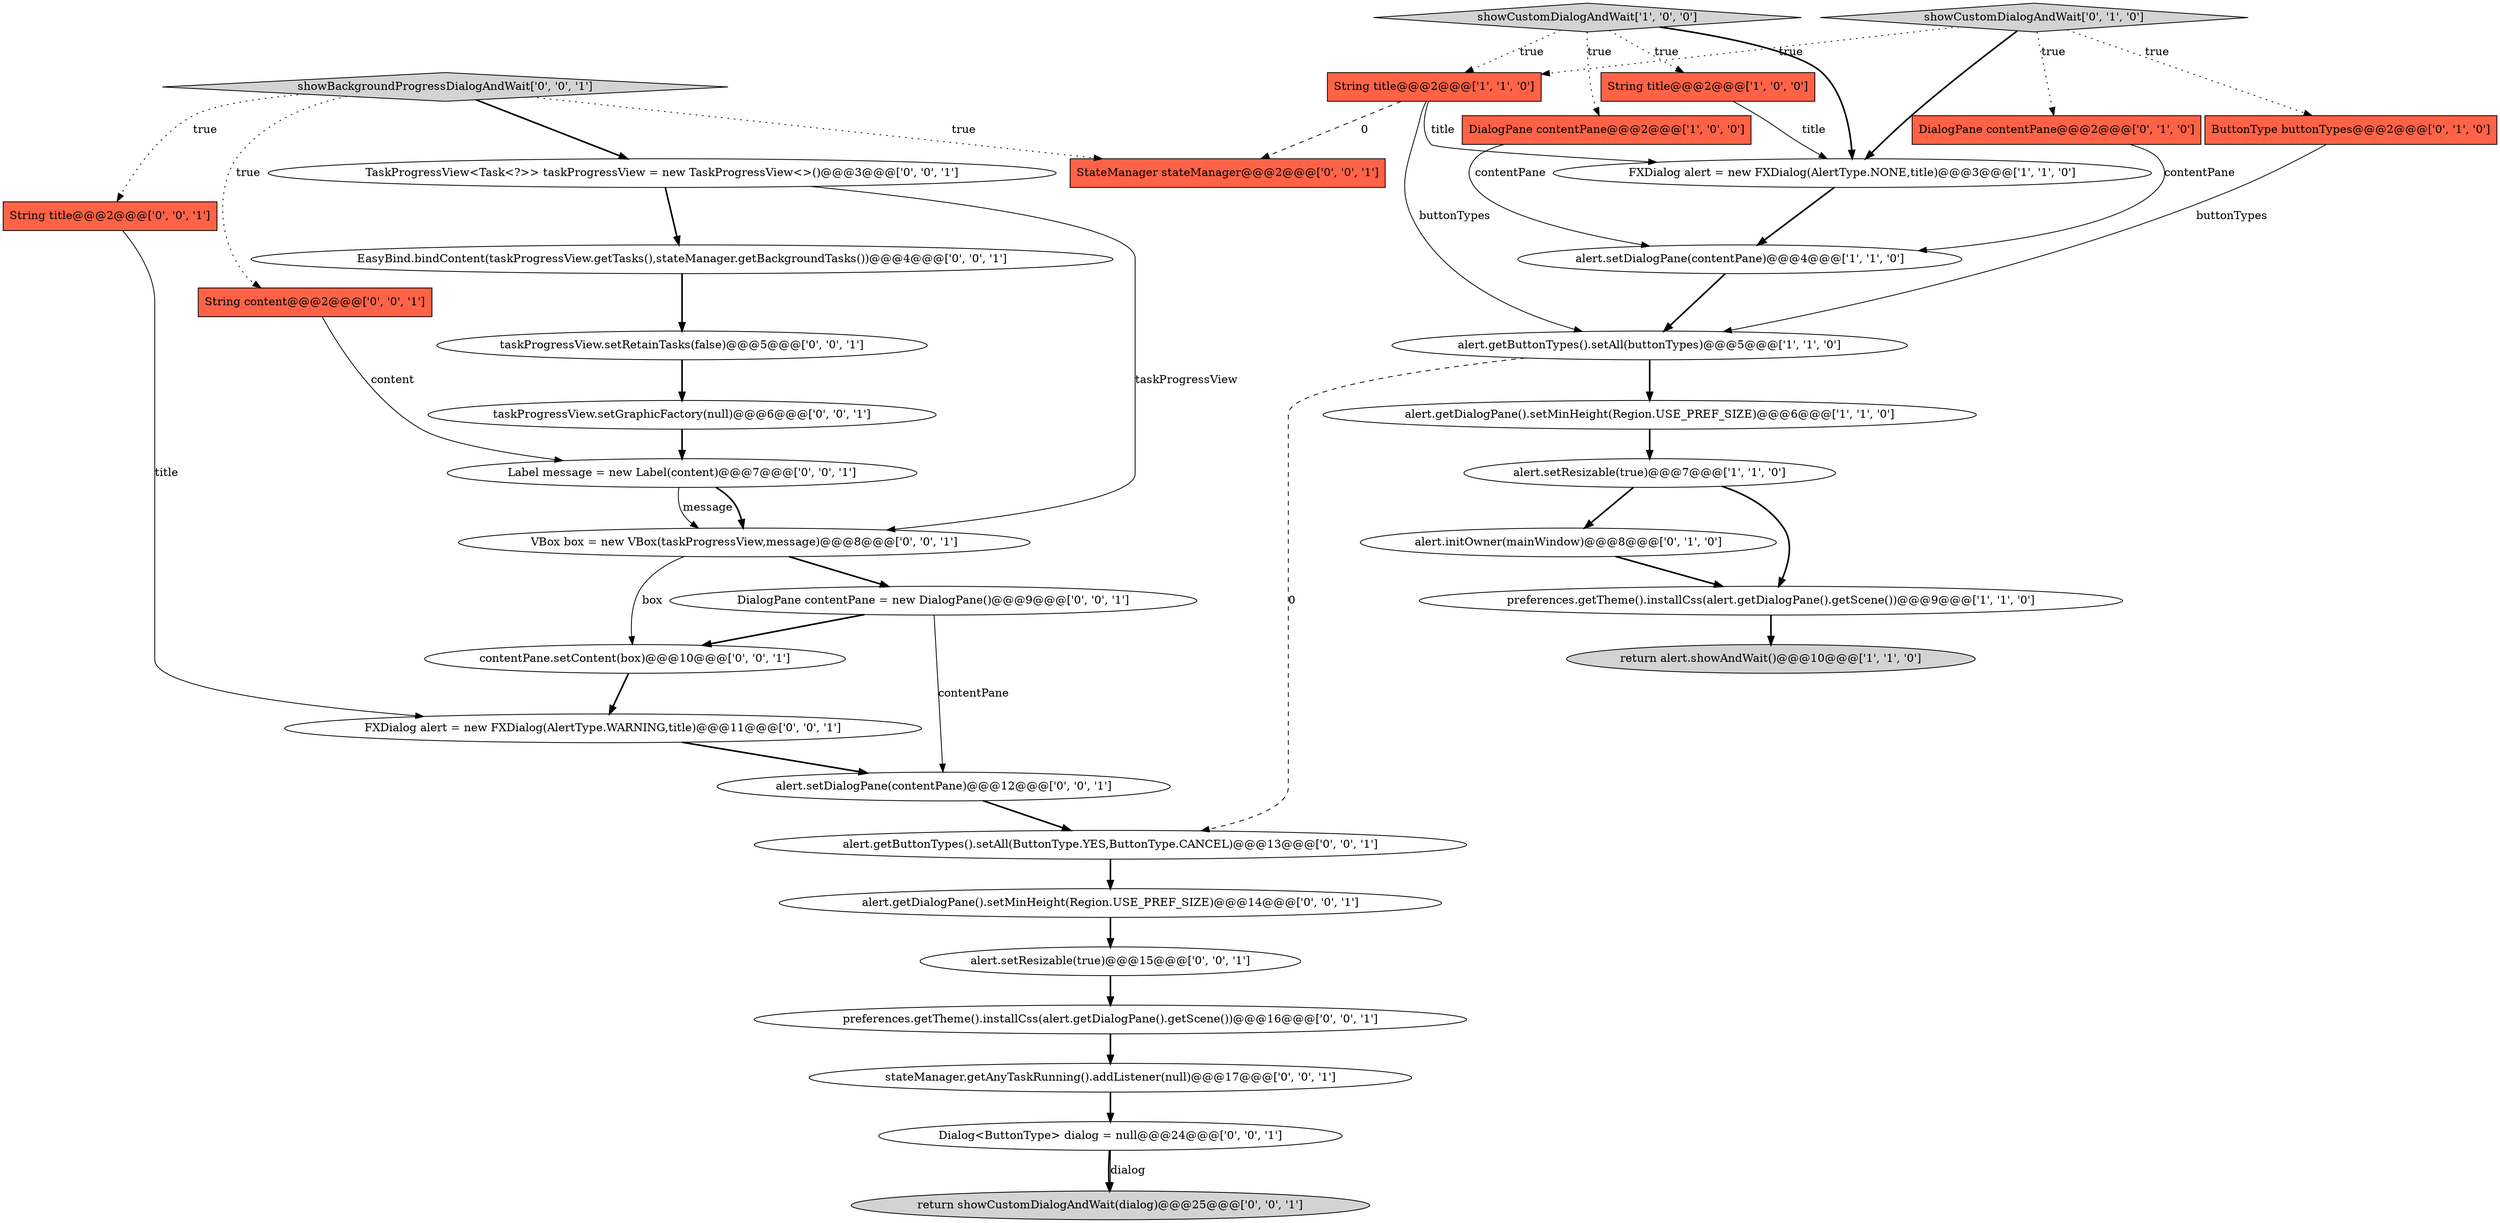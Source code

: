 digraph {
30 [style = filled, label = "return showCustomDialogAndWait(dialog)@@@25@@@['0', '0', '1']", fillcolor = lightgray, shape = ellipse image = "AAA0AAABBB3BBB"];
2 [style = filled, label = "alert.setDialogPane(contentPane)@@@4@@@['1', '1', '0']", fillcolor = white, shape = ellipse image = "AAA0AAABBB1BBB"];
32 [style = filled, label = "alert.setDialogPane(contentPane)@@@12@@@['0', '0', '1']", fillcolor = white, shape = ellipse image = "AAA0AAABBB3BBB"];
19 [style = filled, label = "stateManager.getAnyTaskRunning().addListener(null)@@@17@@@['0', '0', '1']", fillcolor = white, shape = ellipse image = "AAA0AAABBB3BBB"];
3 [style = filled, label = "alert.getDialogPane().setMinHeight(Region.USE_PREF_SIZE)@@@6@@@['1', '1', '0']", fillcolor = white, shape = ellipse image = "AAA0AAABBB1BBB"];
21 [style = filled, label = "alert.getButtonTypes().setAll(ButtonType.YES,ButtonType.CANCEL)@@@13@@@['0', '0', '1']", fillcolor = white, shape = ellipse image = "AAA0AAABBB3BBB"];
22 [style = filled, label = "StateManager stateManager@@@2@@@['0', '0', '1']", fillcolor = tomato, shape = box image = "AAA0AAABBB3BBB"];
9 [style = filled, label = "alert.setResizable(true)@@@7@@@['1', '1', '0']", fillcolor = white, shape = ellipse image = "AAA0AAABBB1BBB"];
13 [style = filled, label = "showCustomDialogAndWait['0', '1', '0']", fillcolor = lightgray, shape = diamond image = "AAA0AAABBB2BBB"];
14 [style = filled, label = "alert.initOwner(mainWindow)@@@8@@@['0', '1', '0']", fillcolor = white, shape = ellipse image = "AAA1AAABBB2BBB"];
24 [style = filled, label = "taskProgressView.setGraphicFactory(null)@@@6@@@['0', '0', '1']", fillcolor = white, shape = ellipse image = "AAA0AAABBB3BBB"];
18 [style = filled, label = "taskProgressView.setRetainTasks(false)@@@5@@@['0', '0', '1']", fillcolor = white, shape = ellipse image = "AAA0AAABBB3BBB"];
28 [style = filled, label = "EasyBind.bindContent(taskProgressView.getTasks(),stateManager.getBackgroundTasks())@@@4@@@['0', '0', '1']", fillcolor = white, shape = ellipse image = "AAA0AAABBB3BBB"];
16 [style = filled, label = "String content@@@2@@@['0', '0', '1']", fillcolor = tomato, shape = box image = "AAA0AAABBB3BBB"];
20 [style = filled, label = "showBackgroundProgressDialogAndWait['0', '0', '1']", fillcolor = lightgray, shape = diamond image = "AAA0AAABBB3BBB"];
33 [style = filled, label = "preferences.getTheme().installCss(alert.getDialogPane().getScene())@@@16@@@['0', '0', '1']", fillcolor = white, shape = ellipse image = "AAA0AAABBB3BBB"];
23 [style = filled, label = "DialogPane contentPane = new DialogPane()@@@9@@@['0', '0', '1']", fillcolor = white, shape = ellipse image = "AAA0AAABBB3BBB"];
31 [style = filled, label = "contentPane.setContent(box)@@@10@@@['0', '0', '1']", fillcolor = white, shape = ellipse image = "AAA0AAABBB3BBB"];
0 [style = filled, label = "preferences.getTheme().installCss(alert.getDialogPane().getScene())@@@9@@@['1', '1', '0']", fillcolor = white, shape = ellipse image = "AAA0AAABBB1BBB"];
26 [style = filled, label = "alert.getDialogPane().setMinHeight(Region.USE_PREF_SIZE)@@@14@@@['0', '0', '1']", fillcolor = white, shape = ellipse image = "AAA0AAABBB3BBB"];
7 [style = filled, label = "showCustomDialogAndWait['1', '0', '0']", fillcolor = lightgray, shape = diamond image = "AAA0AAABBB1BBB"];
12 [style = filled, label = "ButtonType buttonTypes@@@2@@@['0', '1', '0']", fillcolor = tomato, shape = box image = "AAA0AAABBB2BBB"];
11 [style = filled, label = "DialogPane contentPane@@@2@@@['0', '1', '0']", fillcolor = tomato, shape = box image = "AAA0AAABBB2BBB"];
6 [style = filled, label = "DialogPane contentPane@@@2@@@['1', '0', '0']", fillcolor = tomato, shape = box image = "AAA0AAABBB1BBB"];
27 [style = filled, label = "Dialog<ButtonType> dialog = null@@@24@@@['0', '0', '1']", fillcolor = white, shape = ellipse image = "AAA0AAABBB3BBB"];
25 [style = filled, label = "VBox box = new VBox(taskProgressView,message)@@@8@@@['0', '0', '1']", fillcolor = white, shape = ellipse image = "AAA0AAABBB3BBB"];
10 [style = filled, label = "return alert.showAndWait()@@@10@@@['1', '1', '0']", fillcolor = lightgray, shape = ellipse image = "AAA0AAABBB1BBB"];
29 [style = filled, label = "Label message = new Label(content)@@@7@@@['0', '0', '1']", fillcolor = white, shape = ellipse image = "AAA0AAABBB3BBB"];
1 [style = filled, label = "FXDialog alert = new FXDialog(AlertType.NONE,title)@@@3@@@['1', '1', '0']", fillcolor = white, shape = ellipse image = "AAA0AAABBB1BBB"];
17 [style = filled, label = "String title@@@2@@@['0', '0', '1']", fillcolor = tomato, shape = box image = "AAA0AAABBB3BBB"];
35 [style = filled, label = "alert.setResizable(true)@@@15@@@['0', '0', '1']", fillcolor = white, shape = ellipse image = "AAA0AAABBB3BBB"];
34 [style = filled, label = "TaskProgressView<Task<?>> taskProgressView = new TaskProgressView<>()@@@3@@@['0', '0', '1']", fillcolor = white, shape = ellipse image = "AAA0AAABBB3BBB"];
15 [style = filled, label = "FXDialog alert = new FXDialog(AlertType.WARNING,title)@@@11@@@['0', '0', '1']", fillcolor = white, shape = ellipse image = "AAA0AAABBB3BBB"];
5 [style = filled, label = "alert.getButtonTypes().setAll(buttonTypes)@@@5@@@['1', '1', '0']", fillcolor = white, shape = ellipse image = "AAA0AAABBB1BBB"];
8 [style = filled, label = "String title@@@2@@@['1', '1', '0']", fillcolor = tomato, shape = box image = "AAA0AAABBB1BBB"];
4 [style = filled, label = "String title@@@2@@@['1', '0', '0']", fillcolor = tomato, shape = box image = "AAA0AAABBB1BBB"];
4->1 [style = solid, label="title"];
8->1 [style = solid, label="title"];
25->23 [style = bold, label=""];
20->34 [style = bold, label=""];
35->33 [style = bold, label=""];
7->4 [style = dotted, label="true"];
34->28 [style = bold, label=""];
18->24 [style = bold, label=""];
2->5 [style = bold, label=""];
7->8 [style = dotted, label="true"];
26->35 [style = bold, label=""];
13->11 [style = dotted, label="true"];
20->17 [style = dotted, label="true"];
12->5 [style = solid, label="buttonTypes"];
11->2 [style = solid, label="contentPane"];
9->0 [style = bold, label=""];
14->0 [style = bold, label=""];
13->8 [style = dotted, label="true"];
20->16 [style = dotted, label="true"];
29->25 [style = solid, label="message"];
29->25 [style = bold, label=""];
32->21 [style = bold, label=""];
19->27 [style = bold, label=""];
23->31 [style = bold, label=""];
0->10 [style = bold, label=""];
17->15 [style = solid, label="title"];
21->26 [style = bold, label=""];
25->31 [style = solid, label="box"];
3->9 [style = bold, label=""];
27->30 [style = bold, label=""];
16->29 [style = solid, label="content"];
20->22 [style = dotted, label="true"];
28->18 [style = bold, label=""];
5->21 [style = dashed, label="0"];
9->14 [style = bold, label=""];
34->25 [style = solid, label="taskProgressView"];
13->1 [style = bold, label=""];
33->19 [style = bold, label=""];
5->3 [style = bold, label=""];
7->1 [style = bold, label=""];
8->5 [style = solid, label="buttonTypes"];
15->32 [style = bold, label=""];
27->30 [style = solid, label="dialog"];
6->2 [style = solid, label="contentPane"];
24->29 [style = bold, label=""];
31->15 [style = bold, label=""];
13->12 [style = dotted, label="true"];
1->2 [style = bold, label=""];
8->22 [style = dashed, label="0"];
23->32 [style = solid, label="contentPane"];
7->6 [style = dotted, label="true"];
}
